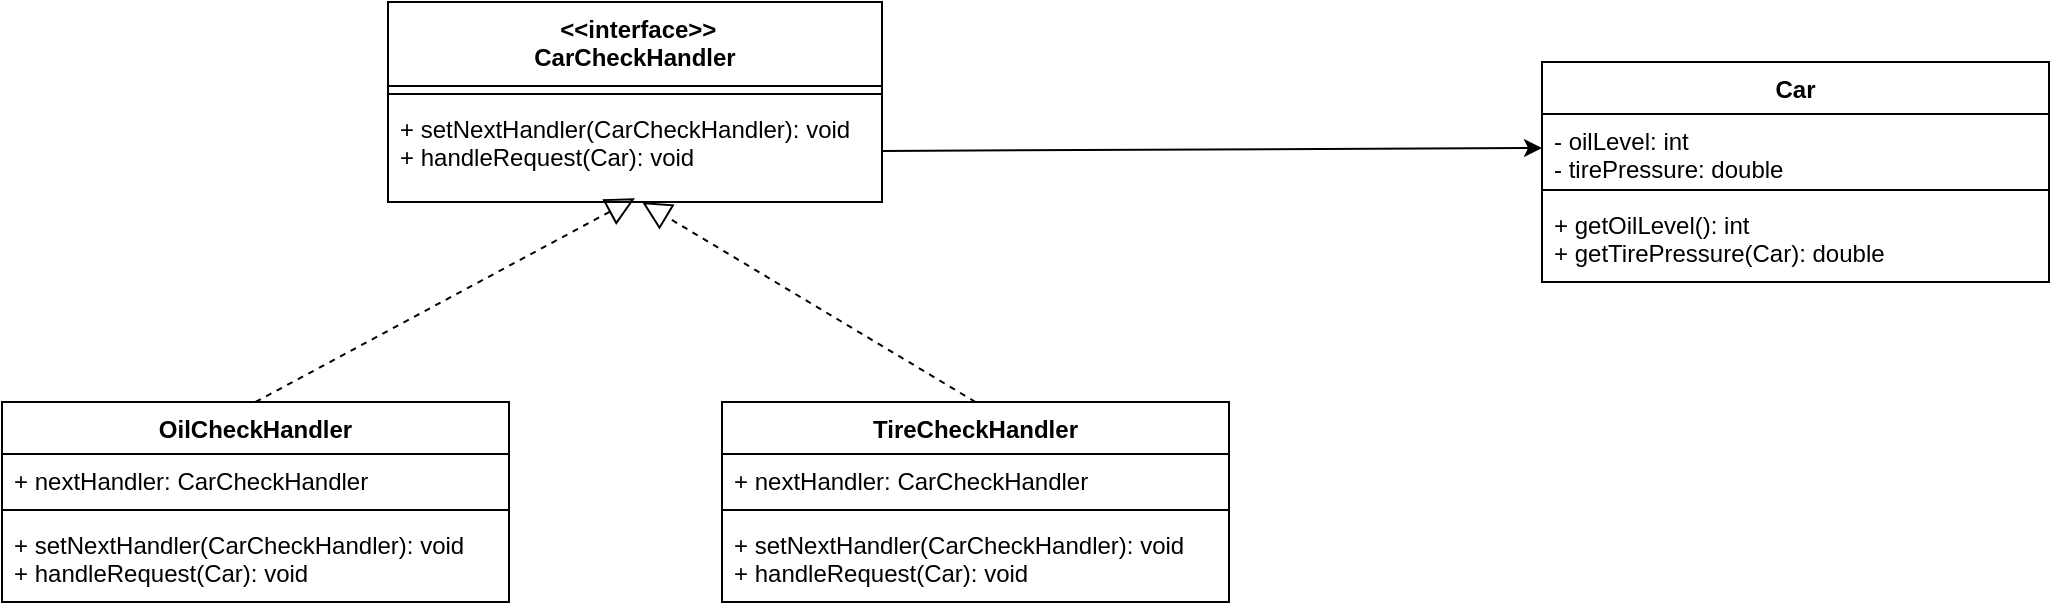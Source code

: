 <mxfile version="18.0.6" type="device"><diagram id="x7nzP-uV8hKiYAktcVjK" name="第 1 页"><mxGraphModel dx="2249" dy="857" grid="1" gridSize="10" guides="1" tooltips="1" connect="1" arrows="1" fold="1" page="1" pageScale="1" pageWidth="827" pageHeight="1169" math="0" shadow="0"><root><mxCell id="0"/><mxCell id="1" parent="0"/><mxCell id="0R2ilc9Q-KkM_odTZqXo-1" value=" &lt;&lt;interface&gt;&gt;&#10;CarCheckHandler" style="swimlane;fontStyle=1;align=center;verticalAlign=top;childLayout=stackLayout;horizontal=1;startSize=42;horizontalStack=0;resizeParent=1;resizeParentMax=0;resizeLast=0;collapsible=1;marginBottom=0;" vertex="1" parent="1"><mxGeometry x="123" y="100" width="247" height="100" as="geometry"/></mxCell><mxCell id="0R2ilc9Q-KkM_odTZqXo-2" value="" style="line;strokeWidth=1;fillColor=none;align=left;verticalAlign=middle;spacingTop=-1;spacingLeft=3;spacingRight=3;rotatable=0;labelPosition=right;points=[];portConstraint=eastwest;" vertex="1" parent="0R2ilc9Q-KkM_odTZqXo-1"><mxGeometry y="42" width="247" height="8" as="geometry"/></mxCell><mxCell id="0R2ilc9Q-KkM_odTZqXo-3" value="+ setNextHandler(CarCheckHandler): void&#10;+ handleRequest(Car): void" style="text;strokeColor=none;fillColor=none;align=left;verticalAlign=top;spacingLeft=4;spacingRight=4;overflow=hidden;rotatable=0;points=[[0,0.5],[1,0.5]];portConstraint=eastwest;" vertex="1" parent="0R2ilc9Q-KkM_odTZqXo-1"><mxGeometry y="50" width="247" height="50" as="geometry"/></mxCell><mxCell id="0R2ilc9Q-KkM_odTZqXo-8" value="OilCheckHandler" style="swimlane;fontStyle=1;align=center;verticalAlign=top;childLayout=stackLayout;horizontal=1;startSize=26;horizontalStack=0;resizeParent=1;resizeParentMax=0;resizeLast=0;collapsible=1;marginBottom=0;" vertex="1" parent="1"><mxGeometry x="-70" y="300" width="253.5" height="100" as="geometry"/></mxCell><mxCell id="0R2ilc9Q-KkM_odTZqXo-9" value="+ nextHandler: CarCheckHandler" style="text;strokeColor=none;fillColor=none;align=left;verticalAlign=top;spacingLeft=4;spacingRight=4;overflow=hidden;rotatable=0;points=[[0,0.5],[1,0.5]];portConstraint=eastwest;" vertex="1" parent="0R2ilc9Q-KkM_odTZqXo-8"><mxGeometry y="26" width="253.5" height="24" as="geometry"/></mxCell><mxCell id="0R2ilc9Q-KkM_odTZqXo-10" value="" style="line;strokeWidth=1;fillColor=none;align=left;verticalAlign=middle;spacingTop=-1;spacingLeft=3;spacingRight=3;rotatable=0;labelPosition=right;points=[];portConstraint=eastwest;" vertex="1" parent="0R2ilc9Q-KkM_odTZqXo-8"><mxGeometry y="50" width="253.5" height="8" as="geometry"/></mxCell><mxCell id="0R2ilc9Q-KkM_odTZqXo-11" value="+ setNextHandler(CarCheckHandler): void&#10;+ handleRequest(Car): void" style="text;strokeColor=none;fillColor=none;align=left;verticalAlign=top;spacingLeft=4;spacingRight=4;overflow=hidden;rotatable=0;points=[[0,0.5],[1,0.5]];portConstraint=eastwest;" vertex="1" parent="0R2ilc9Q-KkM_odTZqXo-8"><mxGeometry y="58" width="253.5" height="42" as="geometry"/></mxCell><mxCell id="0R2ilc9Q-KkM_odTZqXo-13" value="" style="endArrow=block;dashed=1;endFill=0;endSize=12;html=1;exitX=0.5;exitY=0;exitDx=0;exitDy=0;entryX=0.5;entryY=0.962;entryDx=0;entryDy=0;entryPerimeter=0;" edge="1" parent="1" source="0R2ilc9Q-KkM_odTZqXo-8" target="0R2ilc9Q-KkM_odTZqXo-3"><mxGeometry width="160" relative="1" as="geometry"><mxPoint x="103" y="390" as="sourcePoint"/><mxPoint x="203" y="310" as="targetPoint"/></mxGeometry></mxCell><mxCell id="0R2ilc9Q-KkM_odTZqXo-14" value="TireCheckHandler" style="swimlane;fontStyle=1;align=center;verticalAlign=top;childLayout=stackLayout;horizontal=1;startSize=26;horizontalStack=0;resizeParent=1;resizeParentMax=0;resizeLast=0;collapsible=1;marginBottom=0;" vertex="1" parent="1"><mxGeometry x="290" y="300" width="253.5" height="100" as="geometry"/></mxCell><mxCell id="0R2ilc9Q-KkM_odTZqXo-15" value="+ nextHandler: CarCheckHandler" style="text;strokeColor=none;fillColor=none;align=left;verticalAlign=top;spacingLeft=4;spacingRight=4;overflow=hidden;rotatable=0;points=[[0,0.5],[1,0.5]];portConstraint=eastwest;" vertex="1" parent="0R2ilc9Q-KkM_odTZqXo-14"><mxGeometry y="26" width="253.5" height="24" as="geometry"/></mxCell><mxCell id="0R2ilc9Q-KkM_odTZqXo-16" value="" style="line;strokeWidth=1;fillColor=none;align=left;verticalAlign=middle;spacingTop=-1;spacingLeft=3;spacingRight=3;rotatable=0;labelPosition=right;points=[];portConstraint=eastwest;" vertex="1" parent="0R2ilc9Q-KkM_odTZqXo-14"><mxGeometry y="50" width="253.5" height="8" as="geometry"/></mxCell><mxCell id="0R2ilc9Q-KkM_odTZqXo-17" value="+ setNextHandler(CarCheckHandler): void&#10;+ handleRequest(Car): void" style="text;strokeColor=none;fillColor=none;align=left;verticalAlign=top;spacingLeft=4;spacingRight=4;overflow=hidden;rotatable=0;points=[[0,0.5],[1,0.5]];portConstraint=eastwest;" vertex="1" parent="0R2ilc9Q-KkM_odTZqXo-14"><mxGeometry y="58" width="253.5" height="42" as="geometry"/></mxCell><mxCell id="0R2ilc9Q-KkM_odTZqXo-18" value="" style="endArrow=block;dashed=1;endFill=0;endSize=12;html=1;exitX=0.5;exitY=0;exitDx=0;exitDy=0;" edge="1" parent="1" source="0R2ilc9Q-KkM_odTZqXo-14"><mxGeometry width="160" relative="1" as="geometry"><mxPoint x="66.75" y="310" as="sourcePoint"/><mxPoint x="250" y="200" as="targetPoint"/></mxGeometry></mxCell><mxCell id="0R2ilc9Q-KkM_odTZqXo-19" value="Car" style="swimlane;fontStyle=1;align=center;verticalAlign=top;childLayout=stackLayout;horizontal=1;startSize=26;horizontalStack=0;resizeParent=1;resizeParentMax=0;resizeLast=0;collapsible=1;marginBottom=0;" vertex="1" parent="1"><mxGeometry x="700" y="130" width="253.5" height="110" as="geometry"/></mxCell><mxCell id="0R2ilc9Q-KkM_odTZqXo-20" value="- oilLevel: int&#10;- tirePressure: double" style="text;strokeColor=none;fillColor=none;align=left;verticalAlign=top;spacingLeft=4;spacingRight=4;overflow=hidden;rotatable=0;points=[[0,0.5],[1,0.5]];portConstraint=eastwest;" vertex="1" parent="0R2ilc9Q-KkM_odTZqXo-19"><mxGeometry y="26" width="253.5" height="34" as="geometry"/></mxCell><mxCell id="0R2ilc9Q-KkM_odTZqXo-21" value="" style="line;strokeWidth=1;fillColor=none;align=left;verticalAlign=middle;spacingTop=-1;spacingLeft=3;spacingRight=3;rotatable=0;labelPosition=right;points=[];portConstraint=eastwest;" vertex="1" parent="0R2ilc9Q-KkM_odTZqXo-19"><mxGeometry y="60" width="253.5" height="8" as="geometry"/></mxCell><mxCell id="0R2ilc9Q-KkM_odTZqXo-22" value="+ getOilLevel(): int&#10;+ getTirePressure(Car): double" style="text;strokeColor=none;fillColor=none;align=left;verticalAlign=top;spacingLeft=4;spacingRight=4;overflow=hidden;rotatable=0;points=[[0,0.5],[1,0.5]];portConstraint=eastwest;" vertex="1" parent="0R2ilc9Q-KkM_odTZqXo-19"><mxGeometry y="68" width="253.5" height="42" as="geometry"/></mxCell><mxCell id="0R2ilc9Q-KkM_odTZqXo-23" style="rounded=0;orthogonalLoop=1;jettySize=auto;html=1;entryX=0;entryY=0.5;entryDx=0;entryDy=0;" edge="1" parent="1" source="0R2ilc9Q-KkM_odTZqXo-3" target="0R2ilc9Q-KkM_odTZqXo-20"><mxGeometry relative="1" as="geometry"/></mxCell></root></mxGraphModel></diagram></mxfile>